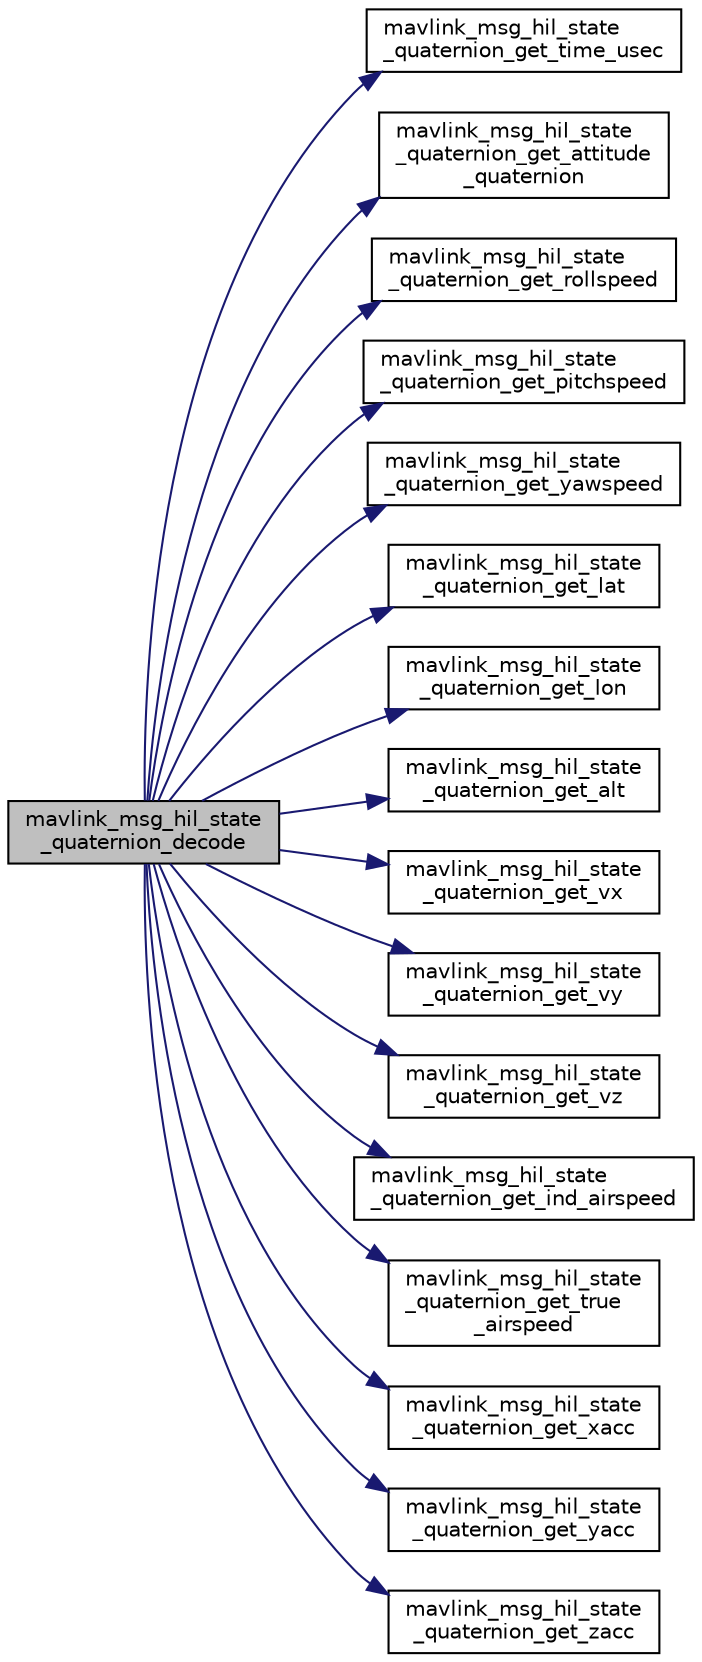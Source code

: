 digraph "mavlink_msg_hil_state_quaternion_decode"
{
 // INTERACTIVE_SVG=YES
  edge [fontname="Helvetica",fontsize="10",labelfontname="Helvetica",labelfontsize="10"];
  node [fontname="Helvetica",fontsize="10",shape=record];
  rankdir="LR";
  Node1 [label="mavlink_msg_hil_state\l_quaternion_decode",height=0.2,width=0.4,color="black", fillcolor="grey75", style="filled" fontcolor="black"];
  Node1 -> Node2 [color="midnightblue",fontsize="10",style="solid",fontname="Helvetica"];
  Node2 [label="mavlink_msg_hil_state\l_quaternion_get_time_usec",height=0.2,width=0.4,color="black", fillcolor="white", style="filled",URL="$mavlink__msg__hil__state__quaternion_8h.html#a3b1863c8646daa5938210de8a07f71ef",tooltip="Send a hil_state_quaternion message. "];
  Node1 -> Node3 [color="midnightblue",fontsize="10",style="solid",fontname="Helvetica"];
  Node3 [label="mavlink_msg_hil_state\l_quaternion_get_attitude\l_quaternion",height=0.2,width=0.4,color="black", fillcolor="white", style="filled",URL="$mavlink__msg__hil__state__quaternion_8h.html#a0ddc81330a98d52eb60081ad2ba4b802",tooltip="Get field attitude_quaternion from hil_state_quaternion message. "];
  Node1 -> Node4 [color="midnightblue",fontsize="10",style="solid",fontname="Helvetica"];
  Node4 [label="mavlink_msg_hil_state\l_quaternion_get_rollspeed",height=0.2,width=0.4,color="black", fillcolor="white", style="filled",URL="$mavlink__msg__hil__state__quaternion_8h.html#a7d72bb92ff4040dd2fe510de4176cb77",tooltip="Get field rollspeed from hil_state_quaternion message. "];
  Node1 -> Node5 [color="midnightblue",fontsize="10",style="solid",fontname="Helvetica"];
  Node5 [label="mavlink_msg_hil_state\l_quaternion_get_pitchspeed",height=0.2,width=0.4,color="black", fillcolor="white", style="filled",URL="$mavlink__msg__hil__state__quaternion_8h.html#a7b8255c11407377caab8cfa1bf2a8ee7",tooltip="Get field pitchspeed from hil_state_quaternion message. "];
  Node1 -> Node6 [color="midnightblue",fontsize="10",style="solid",fontname="Helvetica"];
  Node6 [label="mavlink_msg_hil_state\l_quaternion_get_yawspeed",height=0.2,width=0.4,color="black", fillcolor="white", style="filled",URL="$mavlink__msg__hil__state__quaternion_8h.html#a7e27f504b76cd832eeab550155da0247",tooltip="Get field yawspeed from hil_state_quaternion message. "];
  Node1 -> Node7 [color="midnightblue",fontsize="10",style="solid",fontname="Helvetica"];
  Node7 [label="mavlink_msg_hil_state\l_quaternion_get_lat",height=0.2,width=0.4,color="black", fillcolor="white", style="filled",URL="$mavlink__msg__hil__state__quaternion_8h.html#abb7f40176d1567fe78dde7f8e5276ca1",tooltip="Get field lat from hil_state_quaternion message. "];
  Node1 -> Node8 [color="midnightblue",fontsize="10",style="solid",fontname="Helvetica"];
  Node8 [label="mavlink_msg_hil_state\l_quaternion_get_lon",height=0.2,width=0.4,color="black", fillcolor="white", style="filled",URL="$mavlink__msg__hil__state__quaternion_8h.html#aa00ba23a16d7f6023e8ad05404352aff",tooltip="Get field lon from hil_state_quaternion message. "];
  Node1 -> Node9 [color="midnightblue",fontsize="10",style="solid",fontname="Helvetica"];
  Node9 [label="mavlink_msg_hil_state\l_quaternion_get_alt",height=0.2,width=0.4,color="black", fillcolor="white", style="filled",URL="$mavlink__msg__hil__state__quaternion_8h.html#ae3d432855cb90fefdba4d02aca37810f",tooltip="Get field alt from hil_state_quaternion message. "];
  Node1 -> Node10 [color="midnightblue",fontsize="10",style="solid",fontname="Helvetica"];
  Node10 [label="mavlink_msg_hil_state\l_quaternion_get_vx",height=0.2,width=0.4,color="black", fillcolor="white", style="filled",URL="$mavlink__msg__hil__state__quaternion_8h.html#ab23f346e6cb1be1abb17ecfbe31af599",tooltip="Get field vx from hil_state_quaternion message. "];
  Node1 -> Node11 [color="midnightblue",fontsize="10",style="solid",fontname="Helvetica"];
  Node11 [label="mavlink_msg_hil_state\l_quaternion_get_vy",height=0.2,width=0.4,color="black", fillcolor="white", style="filled",URL="$mavlink__msg__hil__state__quaternion_8h.html#af7cbe7616bedc4741d7cb3db05a41632",tooltip="Get field vy from hil_state_quaternion message. "];
  Node1 -> Node12 [color="midnightblue",fontsize="10",style="solid",fontname="Helvetica"];
  Node12 [label="mavlink_msg_hil_state\l_quaternion_get_vz",height=0.2,width=0.4,color="black", fillcolor="white", style="filled",URL="$mavlink__msg__hil__state__quaternion_8h.html#ad90fecf529c78635ee2a6f90ab946f04",tooltip="Get field vz from hil_state_quaternion message. "];
  Node1 -> Node13 [color="midnightblue",fontsize="10",style="solid",fontname="Helvetica"];
  Node13 [label="mavlink_msg_hil_state\l_quaternion_get_ind_airspeed",height=0.2,width=0.4,color="black", fillcolor="white", style="filled",URL="$mavlink__msg__hil__state__quaternion_8h.html#adaa0a9958e5f2bce7567ecf2aa483033",tooltip="Get field ind_airspeed from hil_state_quaternion message. "];
  Node1 -> Node14 [color="midnightblue",fontsize="10",style="solid",fontname="Helvetica"];
  Node14 [label="mavlink_msg_hil_state\l_quaternion_get_true\l_airspeed",height=0.2,width=0.4,color="black", fillcolor="white", style="filled",URL="$mavlink__msg__hil__state__quaternion_8h.html#ae8aeb909e656eaf7ba506cdad4f30ff6",tooltip="Get field true_airspeed from hil_state_quaternion message. "];
  Node1 -> Node15 [color="midnightblue",fontsize="10",style="solid",fontname="Helvetica"];
  Node15 [label="mavlink_msg_hil_state\l_quaternion_get_xacc",height=0.2,width=0.4,color="black", fillcolor="white", style="filled",URL="$mavlink__msg__hil__state__quaternion_8h.html#ae3124aa2fb165f1cbf3591ea8a17d7d5",tooltip="Get field xacc from hil_state_quaternion message. "];
  Node1 -> Node16 [color="midnightblue",fontsize="10",style="solid",fontname="Helvetica"];
  Node16 [label="mavlink_msg_hil_state\l_quaternion_get_yacc",height=0.2,width=0.4,color="black", fillcolor="white", style="filled",URL="$mavlink__msg__hil__state__quaternion_8h.html#a9d728cf60b73b801e7408b329daff6aa",tooltip="Get field yacc from hil_state_quaternion message. "];
  Node1 -> Node17 [color="midnightblue",fontsize="10",style="solid",fontname="Helvetica"];
  Node17 [label="mavlink_msg_hil_state\l_quaternion_get_zacc",height=0.2,width=0.4,color="black", fillcolor="white", style="filled",URL="$mavlink__msg__hil__state__quaternion_8h.html#a53d402dcb144954358f57cd50d198531",tooltip="Get field zacc from hil_state_quaternion message. "];
}
